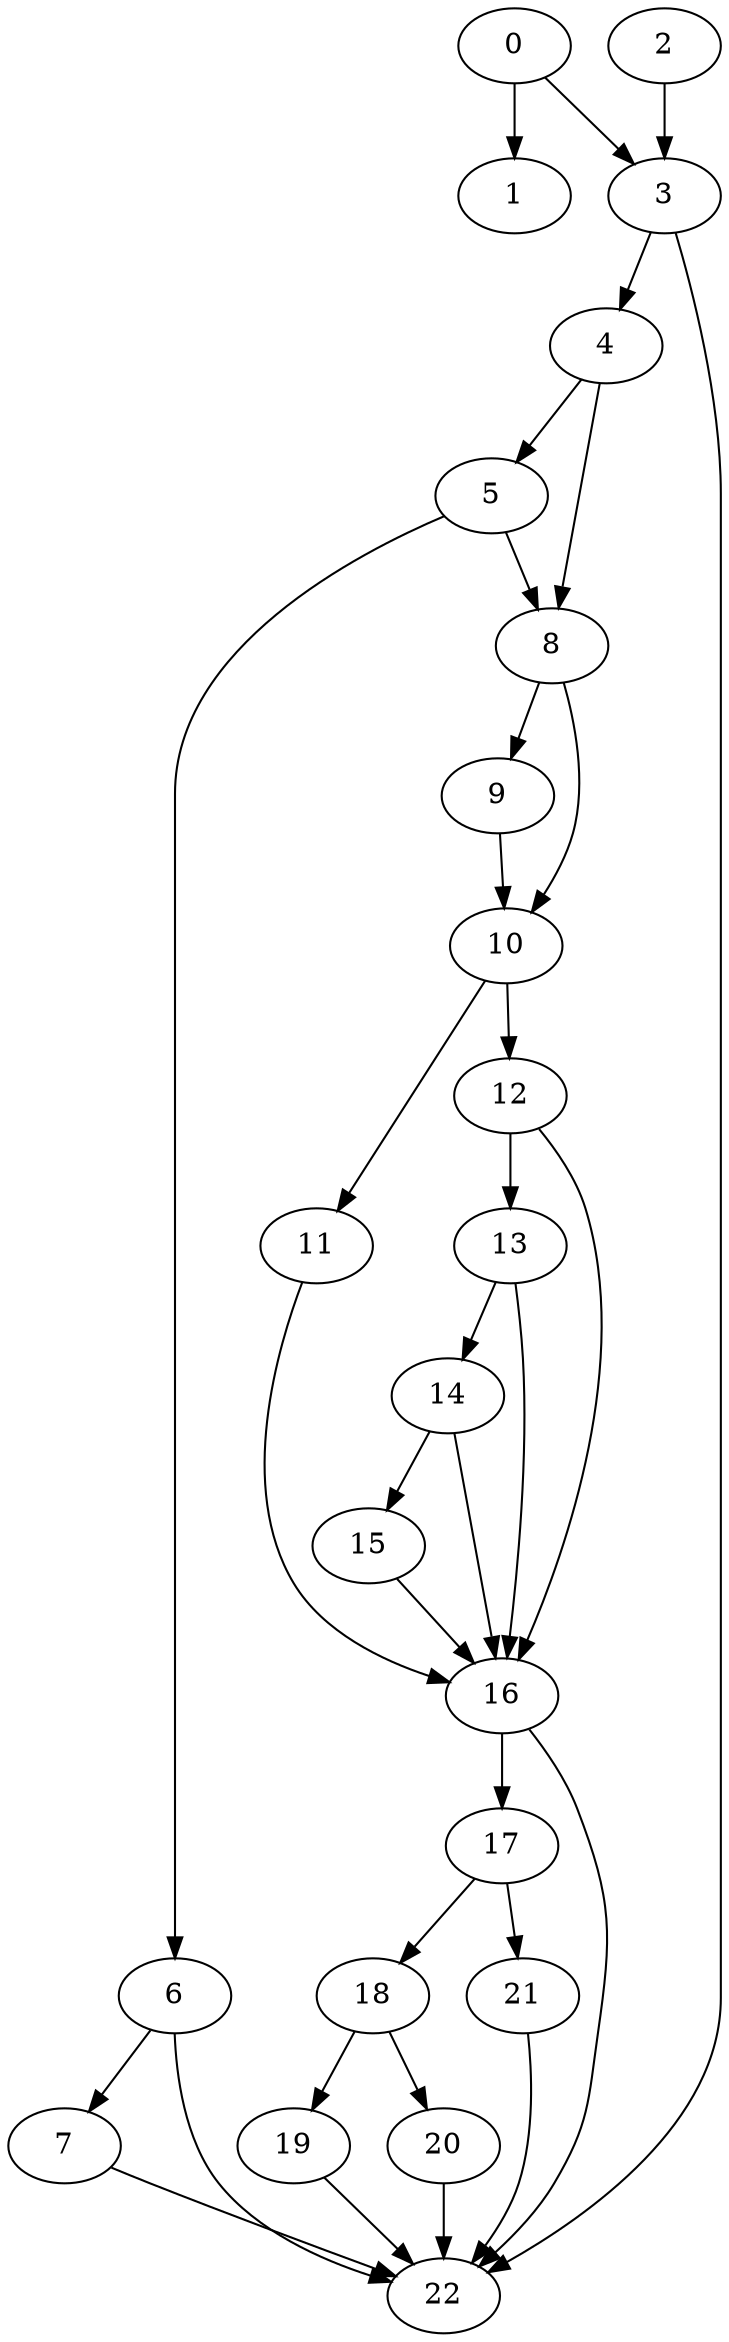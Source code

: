 digraph {
	0
	1
	2
	3
	4
	5
	6
	7
	8
	9
	10
	11
	12
	13
	14
	15
	16
	17
	18
	19
	20
	21
	22
	4 -> 5
	10 -> 12
	18 -> 19
	18 -> 20
	5 -> 6
	12 -> 13
	14 -> 15
	17 -> 21
	0 -> 3
	2 -> 3
	3 -> 4
	6 -> 7
	4 -> 8
	5 -> 8
	8 -> 9
	10 -> 11
	13 -> 14
	11 -> 16
	12 -> 16
	13 -> 16
	14 -> 16
	15 -> 16
	17 -> 18
	0 -> 1
	8 -> 10
	9 -> 10
	16 -> 17
	3 -> 22
	6 -> 22
	7 -> 22
	16 -> 22
	19 -> 22
	20 -> 22
	21 -> 22
}
